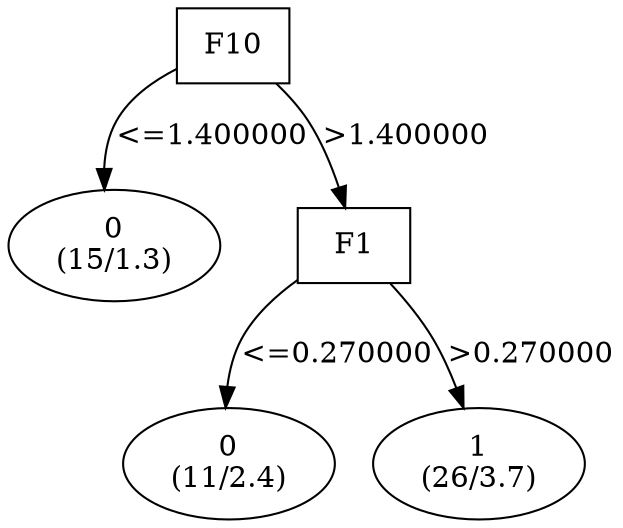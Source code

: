 digraph YaDT {
n0 [ shape=box, label="F10\n"]
n0 -> n1 [label="<=1.400000"]
n1 [ shape=ellipse, label="0\n(15/1.3)"]
n0 -> n2 [label=">1.400000"]
n2 [ shape=box, label="F1\n"]
n2 -> n3 [label="<=0.270000"]
n3 [ shape=ellipse, label="0\n(11/2.4)"]
n2 -> n4 [label=">0.270000"]
n4 [ shape=ellipse, label="1\n(26/3.7)"]
}
